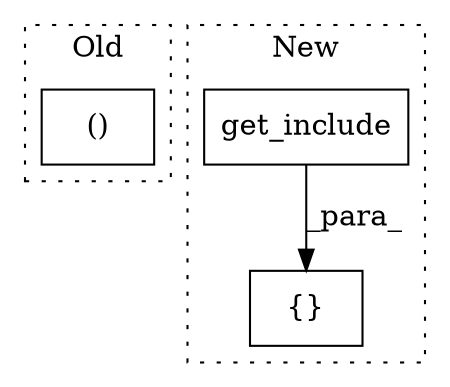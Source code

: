 digraph G {
subgraph cluster0 {
1 [label="()" a="106" s="875" l="50" shape="box"];
label = "Old";
style="dotted";
}
subgraph cluster1 {
2 [label="get_include" a="32" s="866" l="13" shape="box"];
3 [label="{}" a="4" s="859,879" l="1,1" shape="box"];
label = "New";
style="dotted";
}
2 -> 3 [label="_para_"];
}